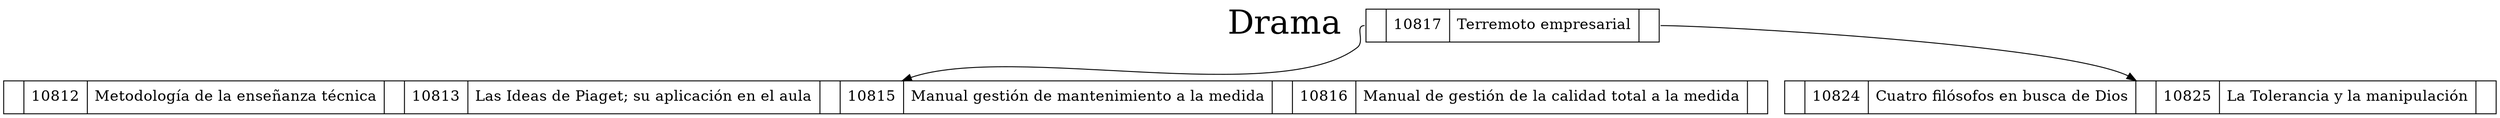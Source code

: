digraph G {
node [fontsize = "16"
shape = "ellipse"];
titulo[shape = none fontsize = "36" label = "Drama"];
"n10817"[label = "<f1> |10817|Terremoto empresarial| <f2>" shape = "record"];
titulo[shape = none fontsize = "36" label = "Drama"];
"n10812"[label = "<f1> |10812|Metodología de la enseñanza técnica| <f2> |10813|Las Ideas de Piaget; su aplicación en el aula| <f3> |10815|Manual gestión de mantenimiento a la medida| <f4> |10816|Manual de gestión de la calidad total a la medida| <f5>" shape = "record"];
titulo[shape = none fontsize = "36" label = "Drama"];
"n10824"[label = "<f1> |10824|Cuatro filósofos en busca de Dios| <f2> |10825|La Tolerancia y la manipulación| <f3>" shape = "record"];
"n10817":f1->"n10812":f0[];
"n10817":f2->"n10824":f0[];
}